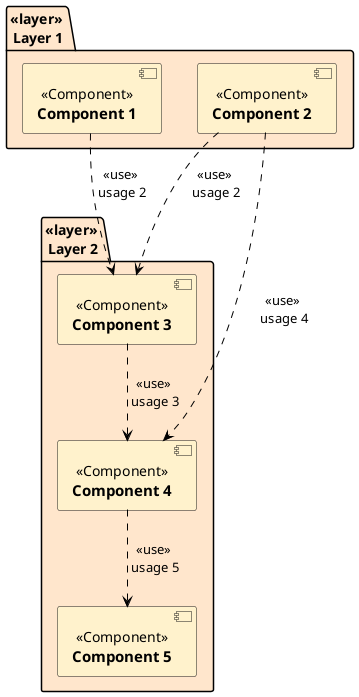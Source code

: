 @startuml layer component
'left to right direction
skinparam component {
    backgroundColor<<Component>> #fff2cc
    FontStyle normal
}

folder "<<layer>> \nLayer 1" as l1 #ffe6cc {
        [===Component 1] <<Component>> as c1
        [===Component 2] <<Component>> as c2
}

folder "<<layer>> \nLayer 2" as l2 #ffe6cc {
        [===Component 3] <<Component>> as c3
        [===Component 4] <<Component>> as c4
        [===Component 5] <<Component>> as c5
}

c1 --> c3  #black;line.dashed;:<<use>>\n usage 2
c2 --> c3  #black;line.dashed;:<<use>>\n usage 2
c3 --> c4  #black;line.dashed;:<<use>>\n usage 3
c2 --> c4  #black;line.dashed;:<<use>>\n usage 4
c4 --> c5  #black;line.dashed;:<<use>>\n usage 5

@enduml